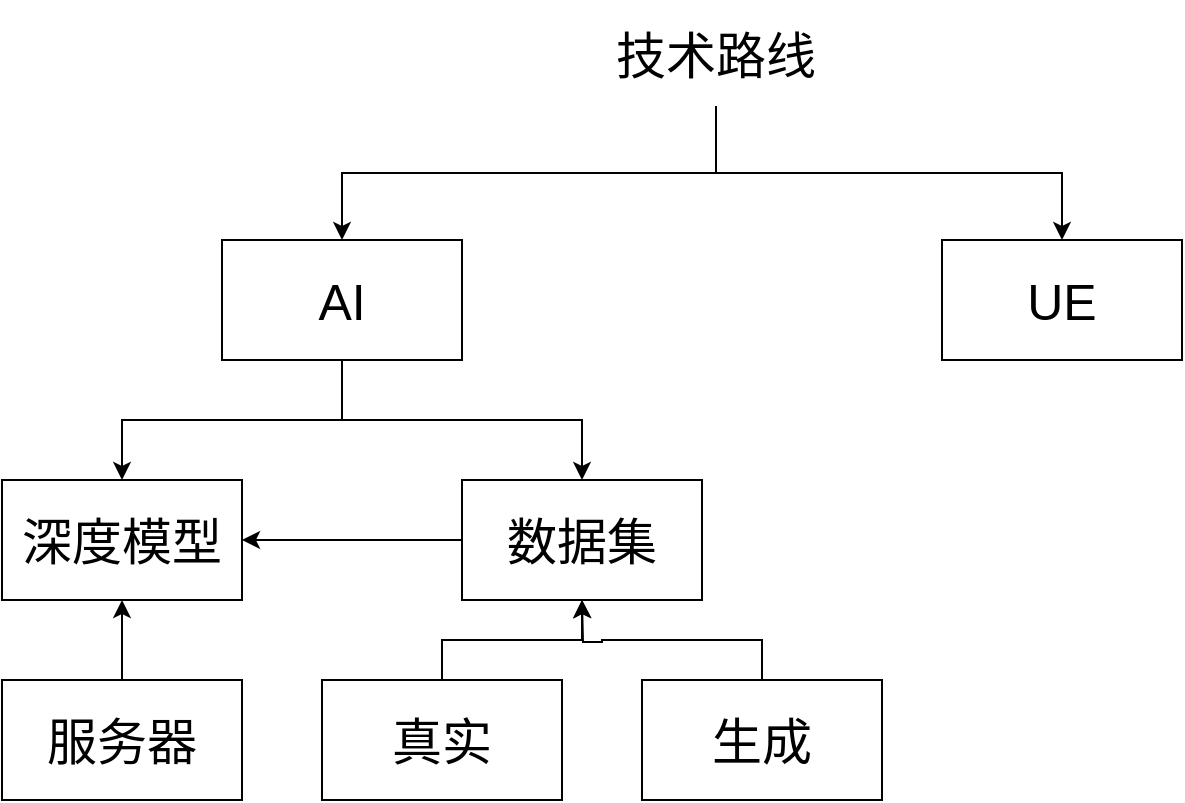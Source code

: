 <mxfile version="21.1.5" type="github">
  <diagram name="第 1 页" id="sE3wx0_Ya-UWdu52Jytg">
    <mxGraphModel dx="1050" dy="549" grid="1" gridSize="10" guides="1" tooltips="1" connect="1" arrows="1" fold="1" page="1" pageScale="1" pageWidth="827" pageHeight="1169" math="0" shadow="0">
      <root>
        <mxCell id="0" />
        <mxCell id="1" parent="0" />
        <mxCell id="eEUC3-Q04Bc65XLxVs9C-8" style="edgeStyle=orthogonalEdgeStyle;rounded=0;orthogonalLoop=1;jettySize=auto;html=1;exitX=0.5;exitY=1;exitDx=0;exitDy=0;entryX=0.5;entryY=0;entryDx=0;entryDy=0;" edge="1" parent="1" source="eEUC3-Q04Bc65XLxVs9C-1" target="eEUC3-Q04Bc65XLxVs9C-6">
          <mxGeometry relative="1" as="geometry" />
        </mxCell>
        <mxCell id="eEUC3-Q04Bc65XLxVs9C-10" style="edgeStyle=orthogonalEdgeStyle;rounded=0;orthogonalLoop=1;jettySize=auto;html=1;exitX=0.5;exitY=1;exitDx=0;exitDy=0;" edge="1" parent="1" source="eEUC3-Q04Bc65XLxVs9C-1" target="eEUC3-Q04Bc65XLxVs9C-9">
          <mxGeometry relative="1" as="geometry" />
        </mxCell>
        <mxCell id="eEUC3-Q04Bc65XLxVs9C-1" value="&lt;font style=&quot;font-size: 25px;&quot;&gt;AI&lt;/font&gt;" style="rounded=0;whiteSpace=wrap;html=1;" vertex="1" parent="1">
          <mxGeometry x="160" y="160" width="120" height="60" as="geometry" />
        </mxCell>
        <mxCell id="eEUC3-Q04Bc65XLxVs9C-4" style="edgeStyle=orthogonalEdgeStyle;rounded=0;orthogonalLoop=1;jettySize=auto;html=1;exitX=0.5;exitY=1;exitDx=0;exitDy=0;entryX=0.5;entryY=0;entryDx=0;entryDy=0;" edge="1" parent="1" source="eEUC3-Q04Bc65XLxVs9C-2" target="eEUC3-Q04Bc65XLxVs9C-1">
          <mxGeometry relative="1" as="geometry" />
        </mxCell>
        <mxCell id="eEUC3-Q04Bc65XLxVs9C-5" style="edgeStyle=orthogonalEdgeStyle;rounded=0;orthogonalLoop=1;jettySize=auto;html=1;exitX=0.5;exitY=1;exitDx=0;exitDy=0;" edge="1" parent="1" source="eEUC3-Q04Bc65XLxVs9C-2" target="eEUC3-Q04Bc65XLxVs9C-3">
          <mxGeometry relative="1" as="geometry" />
        </mxCell>
        <mxCell id="eEUC3-Q04Bc65XLxVs9C-2" value="&lt;font style=&quot;font-size: 25px;&quot;&gt;技术路线&lt;/font&gt;" style="text;html=1;strokeColor=none;fillColor=none;align=center;verticalAlign=middle;whiteSpace=wrap;rounded=0;" vertex="1" parent="1">
          <mxGeometry x="354" y="40" width="106" height="53" as="geometry" />
        </mxCell>
        <mxCell id="eEUC3-Q04Bc65XLxVs9C-3" value="&lt;font style=&quot;font-size: 25px;&quot;&gt;UE&lt;/font&gt;" style="rounded=0;whiteSpace=wrap;html=1;" vertex="1" parent="1">
          <mxGeometry x="520" y="160" width="120" height="60" as="geometry" />
        </mxCell>
        <mxCell id="eEUC3-Q04Bc65XLxVs9C-11" style="edgeStyle=orthogonalEdgeStyle;rounded=0;orthogonalLoop=1;jettySize=auto;html=1;exitX=0;exitY=0.5;exitDx=0;exitDy=0;entryX=1;entryY=0.5;entryDx=0;entryDy=0;" edge="1" parent="1" source="eEUC3-Q04Bc65XLxVs9C-6" target="eEUC3-Q04Bc65XLxVs9C-9">
          <mxGeometry relative="1" as="geometry" />
        </mxCell>
        <mxCell id="eEUC3-Q04Bc65XLxVs9C-6" value="&lt;span style=&quot;font-size: 25px;&quot;&gt;数据集&lt;/span&gt;" style="rounded=0;whiteSpace=wrap;html=1;" vertex="1" parent="1">
          <mxGeometry x="280" y="280" width="120" height="60" as="geometry" />
        </mxCell>
        <mxCell id="eEUC3-Q04Bc65XLxVs9C-9" value="&lt;span style=&quot;font-size: 25px;&quot;&gt;深度模型&lt;/span&gt;" style="rounded=0;whiteSpace=wrap;html=1;" vertex="1" parent="1">
          <mxGeometry x="50" y="280" width="120" height="60" as="geometry" />
        </mxCell>
        <mxCell id="eEUC3-Q04Bc65XLxVs9C-13" style="edgeStyle=orthogonalEdgeStyle;rounded=0;orthogonalLoop=1;jettySize=auto;html=1;exitX=0.5;exitY=0;exitDx=0;exitDy=0;entryX=0.5;entryY=1;entryDx=0;entryDy=0;" edge="1" parent="1" source="eEUC3-Q04Bc65XLxVs9C-12" target="eEUC3-Q04Bc65XLxVs9C-9">
          <mxGeometry relative="1" as="geometry" />
        </mxCell>
        <mxCell id="eEUC3-Q04Bc65XLxVs9C-12" value="&lt;span style=&quot;font-size: 25px;&quot;&gt;服务器&lt;/span&gt;" style="rounded=0;whiteSpace=wrap;html=1;" vertex="1" parent="1">
          <mxGeometry x="50" y="380" width="120" height="60" as="geometry" />
        </mxCell>
        <mxCell id="eEUC3-Q04Bc65XLxVs9C-17" style="edgeStyle=orthogonalEdgeStyle;rounded=0;orthogonalLoop=1;jettySize=auto;html=1;exitX=0.5;exitY=0;exitDx=0;exitDy=0;entryX=0.5;entryY=1;entryDx=0;entryDy=0;" edge="1" parent="1" source="eEUC3-Q04Bc65XLxVs9C-14" target="eEUC3-Q04Bc65XLxVs9C-6">
          <mxGeometry relative="1" as="geometry" />
        </mxCell>
        <mxCell id="eEUC3-Q04Bc65XLxVs9C-14" value="&lt;span style=&quot;font-size: 25px;&quot;&gt;真实&lt;/span&gt;" style="rounded=0;whiteSpace=wrap;html=1;" vertex="1" parent="1">
          <mxGeometry x="210" y="380" width="120" height="60" as="geometry" />
        </mxCell>
        <mxCell id="eEUC3-Q04Bc65XLxVs9C-18" style="edgeStyle=orthogonalEdgeStyle;rounded=0;orthogonalLoop=1;jettySize=auto;html=1;exitX=0.5;exitY=0;exitDx=0;exitDy=0;" edge="1" parent="1" source="eEUC3-Q04Bc65XLxVs9C-15">
          <mxGeometry relative="1" as="geometry">
            <mxPoint x="340" y="340" as="targetPoint" />
          </mxGeometry>
        </mxCell>
        <mxCell id="eEUC3-Q04Bc65XLxVs9C-15" value="&lt;span style=&quot;font-size: 25px;&quot;&gt;生成&lt;/span&gt;" style="rounded=0;whiteSpace=wrap;html=1;" vertex="1" parent="1">
          <mxGeometry x="370" y="380" width="120" height="60" as="geometry" />
        </mxCell>
      </root>
    </mxGraphModel>
  </diagram>
</mxfile>
